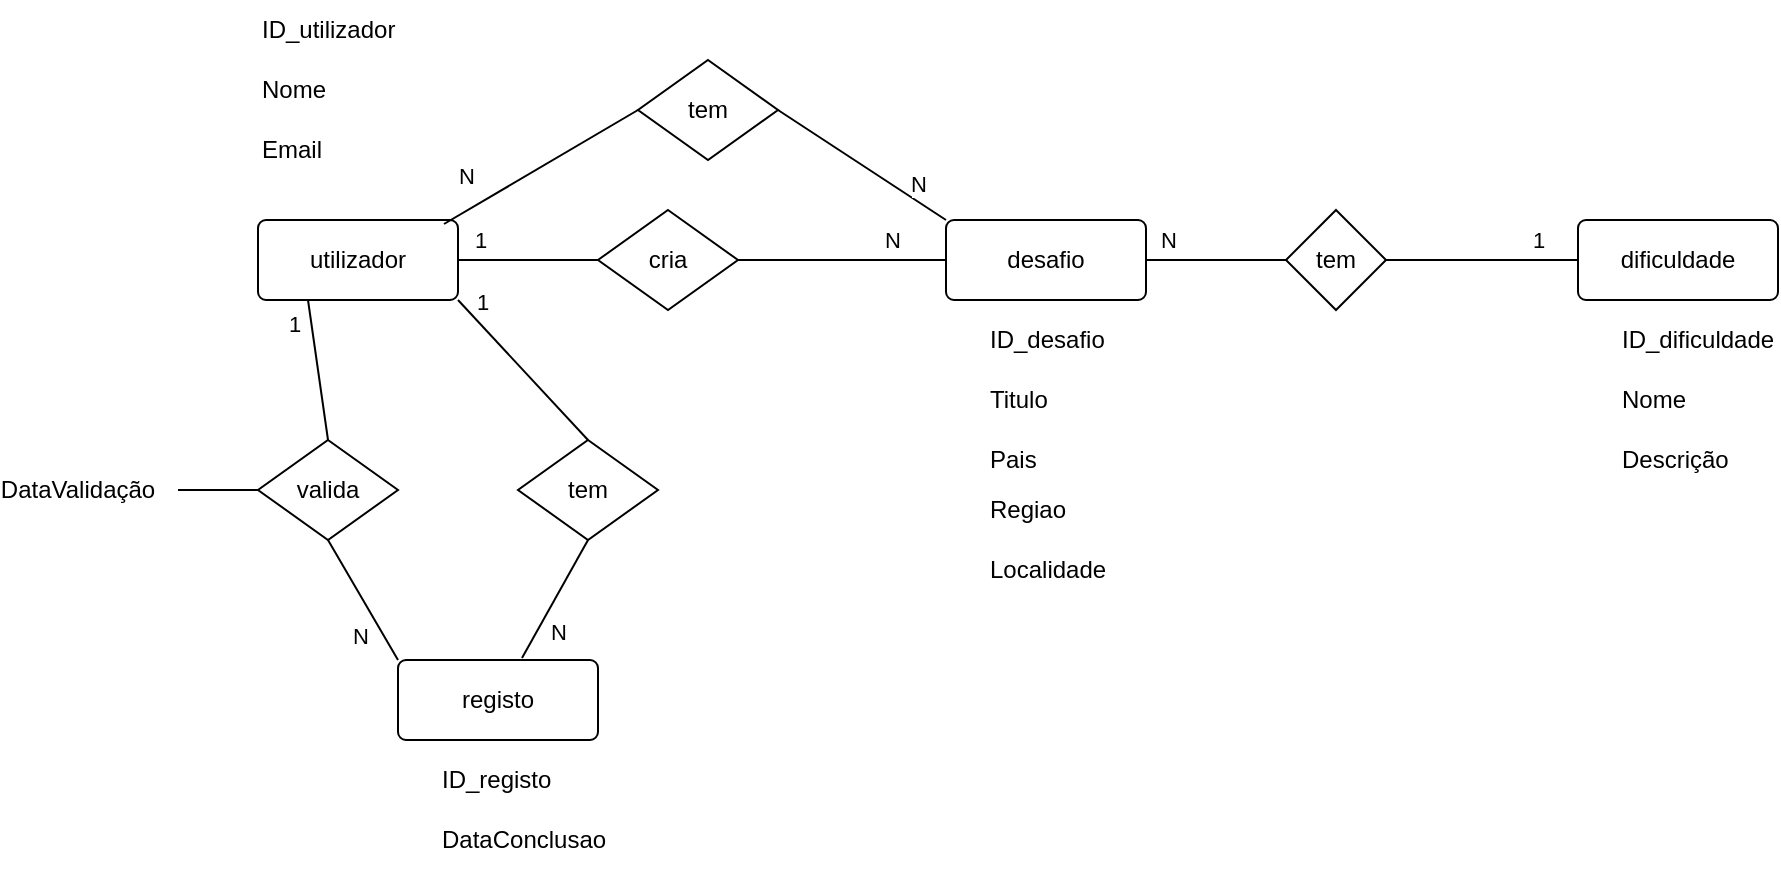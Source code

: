 <mxfile version="22.1.4" type="device">
  <diagram name="Página-1" id="VneA_2zYiAd7QzlH9r-Z">
    <mxGraphModel dx="2021" dy="641" grid="1" gridSize="10" guides="1" tooltips="1" connect="1" arrows="1" fold="1" page="1" pageScale="1" pageWidth="827" pageHeight="1169" math="0" shadow="0">
      <root>
        <mxCell id="0" />
        <mxCell id="1" parent="0" />
        <mxCell id="_gAjcLLMuDkEMkFIIIC1-2" value="utilizador" style="rounded=1;arcSize=10;whiteSpace=wrap;html=1;align=center;" vertex="1" parent="1">
          <mxGeometry x="20" y="230" width="100" height="40" as="geometry" />
        </mxCell>
        <mxCell id="_gAjcLLMuDkEMkFIIIC1-4" value="desafio" style="rounded=1;arcSize=10;whiteSpace=wrap;html=1;align=center;" vertex="1" parent="1">
          <mxGeometry x="364" y="230" width="100" height="40" as="geometry" />
        </mxCell>
        <mxCell id="_gAjcLLMuDkEMkFIIIC1-5" value="registo" style="rounded=1;arcSize=10;whiteSpace=wrap;html=1;align=center;" vertex="1" parent="1">
          <mxGeometry x="90" y="450" width="100" height="40" as="geometry" />
        </mxCell>
        <mxCell id="_gAjcLLMuDkEMkFIIIC1-6" value="dificuldade" style="rounded=1;arcSize=10;whiteSpace=wrap;html=1;align=center;" vertex="1" parent="1">
          <mxGeometry x="680" y="230" width="100" height="40" as="geometry" />
        </mxCell>
        <mxCell id="_gAjcLLMuDkEMkFIIIC1-10" value="tem" style="shape=rhombus;perimeter=rhombusPerimeter;whiteSpace=wrap;html=1;align=center;" vertex="1" parent="1">
          <mxGeometry x="210" y="150" width="70" height="50" as="geometry" />
        </mxCell>
        <mxCell id="_gAjcLLMuDkEMkFIIIC1-12" value="" style="endArrow=none;html=1;rounded=0;entryX=0;entryY=0.5;entryDx=0;entryDy=0;exitX=0.93;exitY=0.05;exitDx=0;exitDy=0;exitPerimeter=0;" edge="1" parent="1" source="_gAjcLLMuDkEMkFIIIC1-2" target="_gAjcLLMuDkEMkFIIIC1-10">
          <mxGeometry width="50" height="50" relative="1" as="geometry">
            <mxPoint x="270" y="310" as="sourcePoint" />
            <mxPoint x="440" y="310" as="targetPoint" />
          </mxGeometry>
        </mxCell>
        <mxCell id="_gAjcLLMuDkEMkFIIIC1-27" value="N" style="edgeLabel;html=1;align=center;verticalAlign=middle;resizable=0;points=[];" vertex="1" connectable="0" parent="_gAjcLLMuDkEMkFIIIC1-12">
          <mxGeometry x="-0.621" y="-3" relative="1" as="geometry">
            <mxPoint x="-9" y="-16" as="offset" />
          </mxGeometry>
        </mxCell>
        <mxCell id="_gAjcLLMuDkEMkFIIIC1-13" value="" style="endArrow=none;html=1;rounded=0;entryX=1;entryY=0.5;entryDx=0;entryDy=0;exitX=0;exitY=0;exitDx=0;exitDy=0;" edge="1" parent="1" source="_gAjcLLMuDkEMkFIIIC1-4" target="_gAjcLLMuDkEMkFIIIC1-10">
          <mxGeometry width="50" height="50" relative="1" as="geometry">
            <mxPoint x="390" y="360" as="sourcePoint" />
            <mxPoint x="440" y="310" as="targetPoint" />
          </mxGeometry>
        </mxCell>
        <mxCell id="_gAjcLLMuDkEMkFIIIC1-28" value="N" style="edgeLabel;html=1;align=center;verticalAlign=middle;resizable=0;points=[];" vertex="1" connectable="0" parent="_gAjcLLMuDkEMkFIIIC1-13">
          <mxGeometry x="-0.47" y="-4" relative="1" as="geometry">
            <mxPoint x="6" as="offset" />
          </mxGeometry>
        </mxCell>
        <mxCell id="_gAjcLLMuDkEMkFIIIC1-14" value="" style="endArrow=none;html=1;rounded=0;exitX=1;exitY=0.5;exitDx=0;exitDy=0;entryX=0.143;entryY=0.5;entryDx=0;entryDy=0;entryPerimeter=0;" edge="1" parent="1" source="_gAjcLLMuDkEMkFIIIC1-2" target="_gAjcLLMuDkEMkFIIIC1-15">
          <mxGeometry width="50" height="50" relative="1" as="geometry">
            <mxPoint x="390" y="360" as="sourcePoint" />
            <mxPoint x="190" y="250" as="targetPoint" />
          </mxGeometry>
        </mxCell>
        <mxCell id="_gAjcLLMuDkEMkFIIIC1-29" value="1" style="edgeLabel;html=1;align=center;verticalAlign=middle;resizable=0;points=[];" vertex="1" connectable="0" parent="_gAjcLLMuDkEMkFIIIC1-14">
          <mxGeometry x="-0.725" relative="1" as="geometry">
            <mxPoint y="-10" as="offset" />
          </mxGeometry>
        </mxCell>
        <mxCell id="_gAjcLLMuDkEMkFIIIC1-15" value="cria" style="shape=rhombus;perimeter=rhombusPerimeter;whiteSpace=wrap;html=1;align=center;" vertex="1" parent="1">
          <mxGeometry x="190" y="225" width="70" height="50" as="geometry" />
        </mxCell>
        <mxCell id="_gAjcLLMuDkEMkFIIIC1-16" value="" style="endArrow=none;html=1;rounded=0;entryX=0;entryY=0.5;entryDx=0;entryDy=0;exitX=1;exitY=0.5;exitDx=0;exitDy=0;" edge="1" parent="1" source="_gAjcLLMuDkEMkFIIIC1-15" target="_gAjcLLMuDkEMkFIIIC1-4">
          <mxGeometry width="50" height="50" relative="1" as="geometry">
            <mxPoint x="260" y="250" as="sourcePoint" />
            <mxPoint x="440" y="310" as="targetPoint" />
          </mxGeometry>
        </mxCell>
        <mxCell id="_gAjcLLMuDkEMkFIIIC1-30" value="N" style="edgeLabel;html=1;align=center;verticalAlign=middle;resizable=0;points=[];" vertex="1" connectable="0" parent="_gAjcLLMuDkEMkFIIIC1-16">
          <mxGeometry x="0.481" y="1" relative="1" as="geometry">
            <mxPoint y="-9" as="offset" />
          </mxGeometry>
        </mxCell>
        <mxCell id="_gAjcLLMuDkEMkFIIIC1-17" value="tem" style="shape=rhombus;perimeter=rhombusPerimeter;whiteSpace=wrap;html=1;align=center;" vertex="1" parent="1">
          <mxGeometry x="150" y="340" width="70" height="50" as="geometry" />
        </mxCell>
        <mxCell id="_gAjcLLMuDkEMkFIIIC1-18" value="valida" style="shape=rhombus;perimeter=rhombusPerimeter;whiteSpace=wrap;html=1;align=center;" vertex="1" parent="1">
          <mxGeometry x="20" y="340" width="70" height="50" as="geometry" />
        </mxCell>
        <mxCell id="_gAjcLLMuDkEMkFIIIC1-19" value="" style="endArrow=none;html=1;rounded=0;entryX=0.25;entryY=1;entryDx=0;entryDy=0;exitX=0.5;exitY=0;exitDx=0;exitDy=0;" edge="1" parent="1" source="_gAjcLLMuDkEMkFIIIC1-18" target="_gAjcLLMuDkEMkFIIIC1-2">
          <mxGeometry width="50" height="50" relative="1" as="geometry">
            <mxPoint x="390" y="360" as="sourcePoint" />
            <mxPoint x="440" y="310" as="targetPoint" />
          </mxGeometry>
        </mxCell>
        <mxCell id="_gAjcLLMuDkEMkFIIIC1-35" value="1" style="edgeLabel;html=1;align=center;verticalAlign=middle;resizable=0;points=[];" vertex="1" connectable="0" parent="_gAjcLLMuDkEMkFIIIC1-19">
          <mxGeometry x="0.66" y="1" relative="1" as="geometry">
            <mxPoint x="-8" as="offset" />
          </mxGeometry>
        </mxCell>
        <mxCell id="_gAjcLLMuDkEMkFIIIC1-20" value="" style="endArrow=none;html=1;rounded=0;exitX=0.5;exitY=1;exitDx=0;exitDy=0;entryX=0;entryY=0;entryDx=0;entryDy=0;" edge="1" parent="1" source="_gAjcLLMuDkEMkFIIIC1-18" target="_gAjcLLMuDkEMkFIIIC1-5">
          <mxGeometry width="50" height="50" relative="1" as="geometry">
            <mxPoint x="390" y="360" as="sourcePoint" />
            <mxPoint x="440" y="310" as="targetPoint" />
          </mxGeometry>
        </mxCell>
        <mxCell id="_gAjcLLMuDkEMkFIIIC1-36" value="N" style="edgeLabel;html=1;align=center;verticalAlign=middle;resizable=0;points=[];" vertex="1" connectable="0" parent="_gAjcLLMuDkEMkFIIIC1-20">
          <mxGeometry x="0.615" y="1" relative="1" as="geometry">
            <mxPoint x="-13" as="offset" />
          </mxGeometry>
        </mxCell>
        <mxCell id="_gAjcLLMuDkEMkFIIIC1-21" value="" style="endArrow=none;html=1;rounded=0;entryX=0.5;entryY=0;entryDx=0;entryDy=0;" edge="1" parent="1" target="_gAjcLLMuDkEMkFIIIC1-17">
          <mxGeometry width="50" height="50" relative="1" as="geometry">
            <mxPoint x="120" y="270" as="sourcePoint" />
            <mxPoint x="100" y="460" as="targetPoint" />
          </mxGeometry>
        </mxCell>
        <mxCell id="_gAjcLLMuDkEMkFIIIC1-33" value="1" style="edgeLabel;html=1;align=center;verticalAlign=middle;resizable=0;points=[];" vertex="1" connectable="0" parent="_gAjcLLMuDkEMkFIIIC1-21">
          <mxGeometry x="-0.765" y="3" relative="1" as="geometry">
            <mxPoint x="2" y="-5" as="offset" />
          </mxGeometry>
        </mxCell>
        <mxCell id="_gAjcLLMuDkEMkFIIIC1-22" value="" style="endArrow=none;html=1;rounded=0;exitX=0.5;exitY=1;exitDx=0;exitDy=0;entryX=0.62;entryY=-0.025;entryDx=0;entryDy=0;entryPerimeter=0;" edge="1" parent="1" source="_gAjcLLMuDkEMkFIIIC1-17" target="_gAjcLLMuDkEMkFIIIC1-5">
          <mxGeometry width="50" height="50" relative="1" as="geometry">
            <mxPoint x="75" y="410" as="sourcePoint" />
            <mxPoint x="110" y="470" as="targetPoint" />
          </mxGeometry>
        </mxCell>
        <mxCell id="_gAjcLLMuDkEMkFIIIC1-34" value="N" style="edgeLabel;html=1;align=center;verticalAlign=middle;resizable=0;points=[];" vertex="1" connectable="0" parent="_gAjcLLMuDkEMkFIIIC1-22">
          <mxGeometry x="0.618" y="-1" relative="1" as="geometry">
            <mxPoint x="12" y="-1" as="offset" />
          </mxGeometry>
        </mxCell>
        <mxCell id="_gAjcLLMuDkEMkFIIIC1-23" value="" style="endArrow=none;html=1;rounded=0;exitX=0;exitY=0.5;exitDx=0;exitDy=0;entryX=1;entryY=0.5;entryDx=0;entryDy=0;" edge="1" parent="1" source="_gAjcLLMuDkEMkFIIIC1-24" target="_gAjcLLMuDkEMkFIIIC1-4">
          <mxGeometry width="50" height="50" relative="1" as="geometry">
            <mxPoint x="85" y="420" as="sourcePoint" />
            <mxPoint x="120" y="480" as="targetPoint" />
          </mxGeometry>
        </mxCell>
        <mxCell id="_gAjcLLMuDkEMkFIIIC1-31" value="N" style="edgeLabel;html=1;align=center;verticalAlign=middle;resizable=0;points=[];" vertex="1" connectable="0" parent="_gAjcLLMuDkEMkFIIIC1-23">
          <mxGeometry x="0.686" y="-1" relative="1" as="geometry">
            <mxPoint y="-9" as="offset" />
          </mxGeometry>
        </mxCell>
        <mxCell id="_gAjcLLMuDkEMkFIIIC1-24" value="tem" style="shape=rhombus;perimeter=rhombusPerimeter;whiteSpace=wrap;html=1;align=center;" vertex="1" parent="1">
          <mxGeometry x="534" y="225" width="50" height="50" as="geometry" />
        </mxCell>
        <mxCell id="_gAjcLLMuDkEMkFIIIC1-26" value="" style="endArrow=none;html=1;rounded=0;entryX=0;entryY=0.5;entryDx=0;entryDy=0;exitX=1;exitY=0.5;exitDx=0;exitDy=0;" edge="1" parent="1" source="_gAjcLLMuDkEMkFIIIC1-24" target="_gAjcLLMuDkEMkFIIIC1-6">
          <mxGeometry width="50" height="50" relative="1" as="geometry">
            <mxPoint x="390" y="360" as="sourcePoint" />
            <mxPoint x="440" y="310" as="targetPoint" />
          </mxGeometry>
        </mxCell>
        <mxCell id="_gAjcLLMuDkEMkFIIIC1-32" value="1" style="edgeLabel;html=1;align=center;verticalAlign=middle;resizable=0;points=[];" vertex="1" connectable="0" parent="_gAjcLLMuDkEMkFIIIC1-26">
          <mxGeometry x="0.583" y="-1" relative="1" as="geometry">
            <mxPoint y="-11" as="offset" />
          </mxGeometry>
        </mxCell>
        <mxCell id="_gAjcLLMuDkEMkFIIIC1-37" value="ID_utilizador" style="text;html=1;strokeColor=none;fillColor=none;align=left;verticalAlign=middle;whiteSpace=wrap;rounded=0;" vertex="1" parent="1">
          <mxGeometry x="20" y="120" width="60" height="30" as="geometry" />
        </mxCell>
        <mxCell id="_gAjcLLMuDkEMkFIIIC1-38" value="Nome" style="text;html=1;strokeColor=none;fillColor=none;align=left;verticalAlign=middle;whiteSpace=wrap;rounded=0;" vertex="1" parent="1">
          <mxGeometry x="20" y="150" width="60" height="30" as="geometry" />
        </mxCell>
        <mxCell id="_gAjcLLMuDkEMkFIIIC1-39" value="Email" style="text;html=1;strokeColor=none;fillColor=none;align=left;verticalAlign=middle;whiteSpace=wrap;rounded=0;" vertex="1" parent="1">
          <mxGeometry x="20" y="180" width="60" height="30" as="geometry" />
        </mxCell>
        <mxCell id="_gAjcLLMuDkEMkFIIIC1-40" value="ID_desafio" style="text;html=1;strokeColor=none;fillColor=none;align=left;verticalAlign=middle;whiteSpace=wrap;rounded=0;" vertex="1" parent="1">
          <mxGeometry x="384" y="275" width="60" height="30" as="geometry" />
        </mxCell>
        <mxCell id="_gAjcLLMuDkEMkFIIIC1-41" value="Titulo" style="text;html=1;strokeColor=none;fillColor=none;align=left;verticalAlign=middle;whiteSpace=wrap;rounded=0;" vertex="1" parent="1">
          <mxGeometry x="384" y="305" width="60" height="30" as="geometry" />
        </mxCell>
        <mxCell id="_gAjcLLMuDkEMkFIIIC1-42" value="Pais" style="text;html=1;strokeColor=none;fillColor=none;align=left;verticalAlign=middle;whiteSpace=wrap;rounded=0;" vertex="1" parent="1">
          <mxGeometry x="384" y="335" width="60" height="30" as="geometry" />
        </mxCell>
        <mxCell id="_gAjcLLMuDkEMkFIIIC1-43" value="Regiao" style="text;html=1;strokeColor=none;fillColor=none;align=left;verticalAlign=middle;whiteSpace=wrap;rounded=0;" vertex="1" parent="1">
          <mxGeometry x="384" y="360" width="60" height="30" as="geometry" />
        </mxCell>
        <mxCell id="_gAjcLLMuDkEMkFIIIC1-44" value="Localidade" style="text;html=1;strokeColor=none;fillColor=none;align=left;verticalAlign=middle;whiteSpace=wrap;rounded=0;" vertex="1" parent="1">
          <mxGeometry x="384" y="390" width="60" height="30" as="geometry" />
        </mxCell>
        <mxCell id="_gAjcLLMuDkEMkFIIIC1-45" value="ID_dificuldade" style="text;html=1;strokeColor=none;fillColor=none;align=left;verticalAlign=middle;whiteSpace=wrap;rounded=0;" vertex="1" parent="1">
          <mxGeometry x="700" y="275" width="60" height="30" as="geometry" />
        </mxCell>
        <mxCell id="_gAjcLLMuDkEMkFIIIC1-46" value="Nome" style="text;html=1;strokeColor=none;fillColor=none;align=left;verticalAlign=middle;whiteSpace=wrap;rounded=0;" vertex="1" parent="1">
          <mxGeometry x="700" y="305" width="60" height="30" as="geometry" />
        </mxCell>
        <mxCell id="_gAjcLLMuDkEMkFIIIC1-47" value="Descrição" style="text;html=1;strokeColor=none;fillColor=none;align=left;verticalAlign=middle;whiteSpace=wrap;rounded=0;" vertex="1" parent="1">
          <mxGeometry x="700" y="335" width="60" height="30" as="geometry" />
        </mxCell>
        <mxCell id="_gAjcLLMuDkEMkFIIIC1-48" value="ID_registo" style="text;html=1;strokeColor=none;fillColor=none;align=left;verticalAlign=middle;whiteSpace=wrap;rounded=0;" vertex="1" parent="1">
          <mxGeometry x="110" y="495" width="60" height="30" as="geometry" />
        </mxCell>
        <mxCell id="_gAjcLLMuDkEMkFIIIC1-49" value="DataConclusao" style="text;html=1;strokeColor=none;fillColor=none;align=left;verticalAlign=middle;whiteSpace=wrap;rounded=0;" vertex="1" parent="1">
          <mxGeometry x="110" y="525" width="60" height="30" as="geometry" />
        </mxCell>
        <mxCell id="_gAjcLLMuDkEMkFIIIC1-51" value="DataValidação" style="text;html=1;strokeColor=none;fillColor=none;align=center;verticalAlign=middle;whiteSpace=wrap;rounded=0;" vertex="1" parent="1">
          <mxGeometry x="-100" y="350" width="60" height="30" as="geometry" />
        </mxCell>
        <mxCell id="_gAjcLLMuDkEMkFIIIC1-52" value="" style="endArrow=none;html=1;rounded=0;exitX=0;exitY=0.5;exitDx=0;exitDy=0;" edge="1" parent="1" source="_gAjcLLMuDkEMkFIIIC1-18">
          <mxGeometry width="50" height="50" relative="1" as="geometry">
            <mxPoint x="100" y="360" as="sourcePoint" />
            <mxPoint x="-20" y="365" as="targetPoint" />
          </mxGeometry>
        </mxCell>
      </root>
    </mxGraphModel>
  </diagram>
</mxfile>
